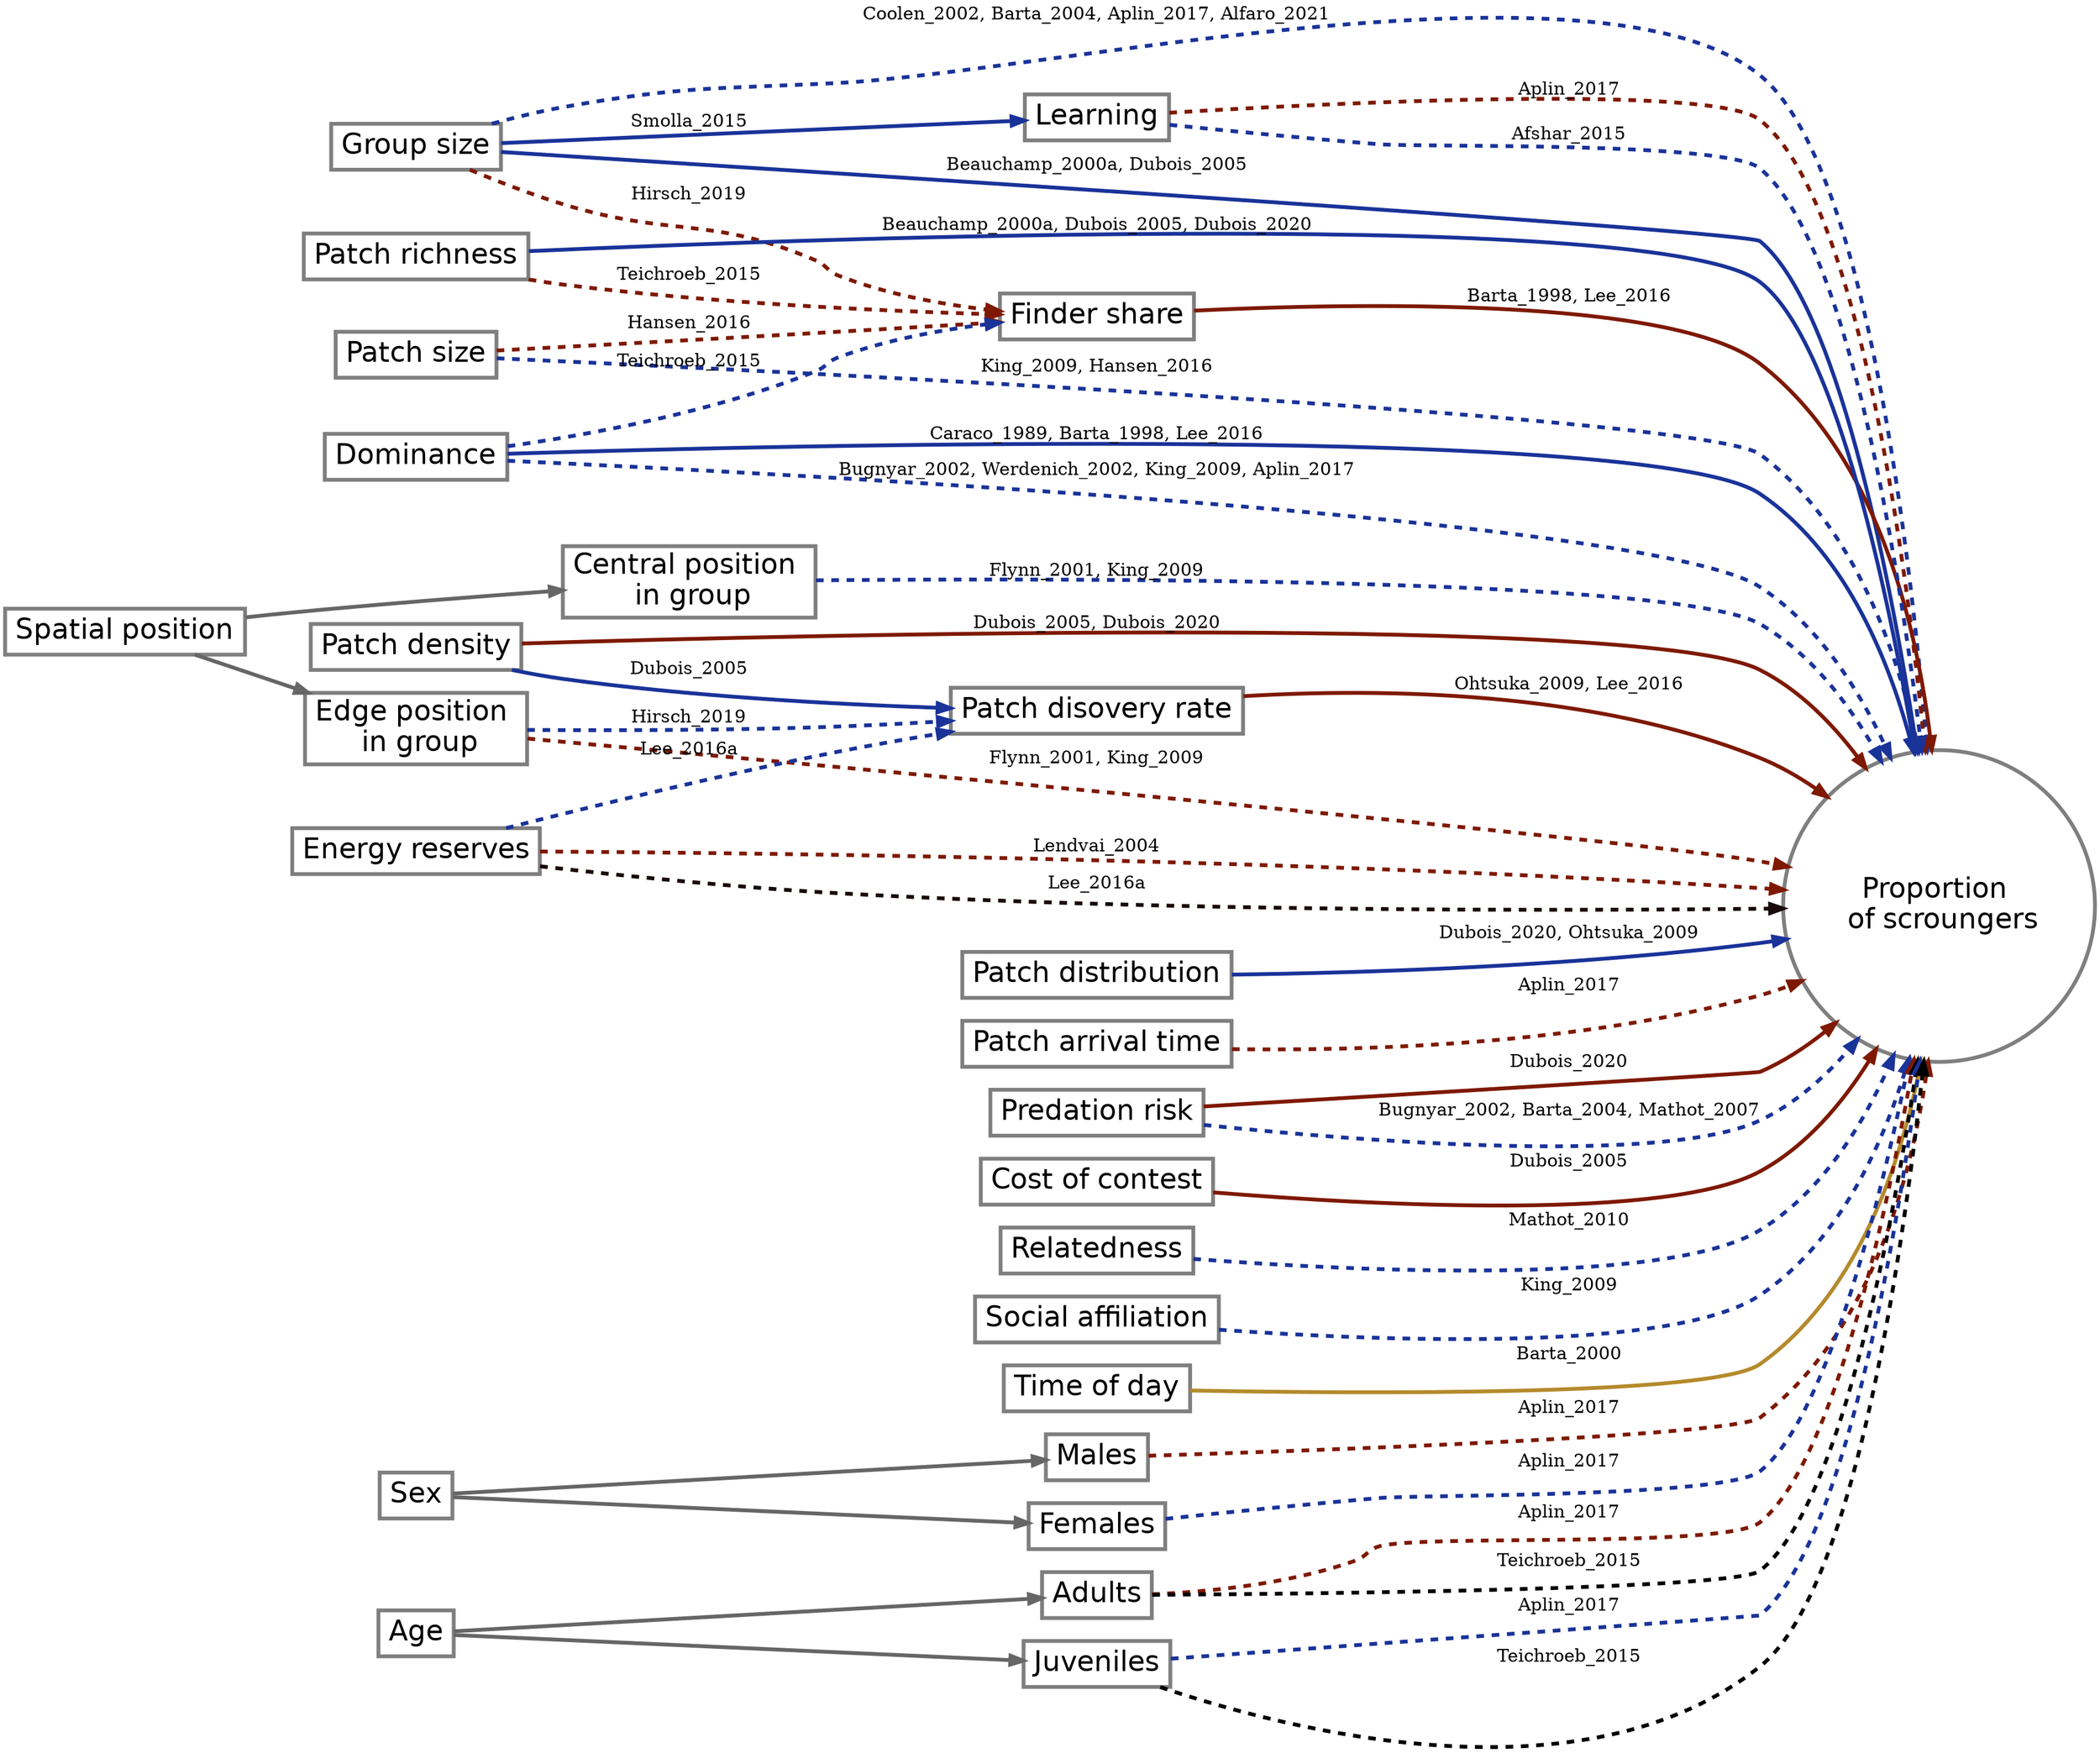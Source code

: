 digraph decision_tree {

  compound = true

  graph []
  rankdir = LR
	node [fontsize = 22, shape = box, fontname = Helvetica, penwidth = 3, color = grey50]
	edge [penwidth = 3]


	// Nodes ---------------------------------------------------
	prop_scroung [label = "Proportion \n of scroungers", shape = circle]

	group_size [label = "Group size"]

	find_share [label = "Finder share"]

	patch_dens [label = "Patch density"]
	patch_rich [label = "Patch richness"]
	patch_dist [label = "Patch distribution"]
	patch_size [label = "Patch size"]
	patch_discov [label = "Patch disovery rate"]
	patch_arrive [label = "Patch arrival time"]


	pred_risk [label = "Predation risk"]


	spatial_pos [label = "Spatial position"]
	central_pos [label = "Central position \n in group"]
	edge_pos [label = "Edge position \n in group"]

	learn [label = "Learning"]

	cost_cont [label = "Cost of contest"]

	dominance [label = "Dominance"]

	related [label = "Relatedness"]
	soc_affil [label = "Social affiliation"]

	tod [label = "Time of day"]
	energ_res [label = "Energy reserves"]

	sex [label = "Sex"]
	male [label = "Males"]
	female [label = "Females"]

	age [label = "Age"]
	adult [ label = "Adults"]
	juv [label = "Juveniles"]


  // Edges ---------------------------------------------------
  // beige - #f1a340
  // purple - #998ec3
  // type +, -, U, 0


  // Model ===================================================
	//group_size -> rate_agg [label = "Caraco_1979", color = "#7E1900", style = "solid"]
	group_size -> learn [label = "Smolla_2015", color = "#1A3399", style = "solid"]




	//patch_dens -> rate_agg [label = "Dubois_2003", color = "#7E1900", style = "solid"]
	patch_dens -> patch_discov [label = "Dubois_2005", color = "#1A3399", style = "solid"]




	//patch_rich -> rate_agg [label = "Dubois_2003", color = "#7E1900", style = "solid"]


	//pred_risk -> rate_agg [label = "Dubois_2005", color = "#7E1900", style = "solid"]
	pred_risk -> prop_scroung [label = "Dubois_2020", color = "#7E1900", style = "solid"]


	//subord -> prop_scroung [label = "Caraco_1989, Barta_1998, Lee_2016", color = "#7E1900", style = "solid"]


	tod -> prop_scroung [label = "Barta_2000", color = "#B48A2C", style = "solid"]



  cost_cont -> prop_scroung [label = "Dubois_2005", color = "#7E1900", style = "solid"]

	patch_dens -> prop_scroung [label = "Dubois_2005, Dubois_2020", color = "#7E1900", style = "solid"]

	patch_discov -> prop_scroung [label = "Ohtsuka_2009, Lee_2016", color = "#7E1900", style = "solid"]

	patch_dist -> prop_scroung [label = "Dubois_2020, Ohtsuka_2009", color = "#1A3399", style = "solid"]

	find_share -> prop_scroung [label = "Barta_1998, Lee_2016", color = "#7E1900", style = "solid"]

	dominance -> prop_scroung [label = "Caraco_1989, Barta_1998, Lee_2016", color = "#1A3399", style = "solid"]

	patch_rich -> prop_scroung [label = "Beauchamp_2000a, Dubois_2005, Dubois_2020", color = "#1A3399", style = "solid"]

	group_size -> prop_scroung [label = "Beauchamp_2000a, Dubois_2005", color = "#1A3399", style = "solid"]



  // Empirical ===============================================
	soc_affil -> prop_scroung [label = "King_2009", color = "#1A3399", style = "dashed"]

	pred_risk -> prop_scroung [label = "Bugnyar_2002, Barta_2004, Mathot_2007", color = "#1A3399", style = "dashed"]
	//pred_risk -> vig [label = "Mathot_2007", color = "#1A3399", style = "dashed"]

	patch_size -> find_share [label = "Hansen_2016", color = "#7E1900", style = "dashed"]
	patch_rich -> find_share [label = "Teichroeb_2015", color = "#7E1900", style = "dashed"]
	group_size -> find_share [label = "Hirsch_2019", color = "#7E1900", style = "dashed"]


	age -> adult [color = "grey40"]
	age -> juv [color = "grey40"]
	adult -> prop_scroung [label = "Aplin_2017", color = "#7E1900", style = "dashed"]
	adult -> prop_scroung [label = "Teichroeb_2015", color = "black", style = "dashed"]
	juv -> prop_scroung [label = "Aplin_2017", color = "#1A3399", style = "dashed"]
	juv -> prop_scroung [label = "Teichroeb_2015", color = "black", style = "dashed"]


	sex -> male [color = "grey40"]
	sex -> female [color = "grey40"]
	male -> prop_scroung [label = "Aplin_2017", color = "#7E1900", style = "dashed"]
	female -> prop_scroung [label = "Aplin_2017", color = "#1A3399", style = "dashed"]


	related -> prop_scroung [label = "Mathot_2010", color = "#1A3399", style = "dashed"]

	energ_res -> prop_scroung [label = "Lendvai_2004", color = "#7E1900", style = "dashed"]
	energ_res -> prop_scroung [label = "Lee_2016a", color = "#180B09", style = "dashed"]
	energ_res -> patch_discov [label = "Lee_2016a", color = "#1A3399", style = "dashed"]


	spatial_pos -> central_pos [color = "grey40"]
	spatial_pos -> edge_pos [color = "grey40"]
	central_pos -> prop_scroung [label = "Flynn_2001, King_2009", color = "#1A3399", style = "dashed"]
	edge_pos -> prop_scroung [label = "Flynn_2001, King_2009", color = "#7E1900", style = "dashed"]
	edge_pos -> patch_discov [label = "Hirsch_2019", color = "#1A3399", style = "dashed"]

	patch_size -> prop_scroung [label = "King_2009, Hansen_2016", color = "#1A3399", style = "dashed"]
	//patch_size -> sol_forag [label = "King_2009", color = "#7E1900", style = "dashed"]

	patch_arrive -> prop_scroung [label = "Aplin_2017", color = "#7E1900", style = "dashed"]

	dominance -> find_share [label = "Teichroeb_2015", color = "#1A3399", style = "dashed"]
	dominance -> prop_scroung [label = "Bugnyar_2002, Werdenich_2002, King_2009, Aplin_2017", color = "#1A3399", style = "dashed"]


	learn -> prop_scroung [label = "Aplin_2017", color = "#7E1900", style = "dashed"]
	learn -> prop_scroung [label = "Afshar_2015", color = "#1A3399", style = "dashed"]

	group_size -> prop_scroung [label = "Coolen_2002, Barta_2004, Aplin_2017, Alfaro_2021", color = "#1A3399", style = "dashed"]

}
